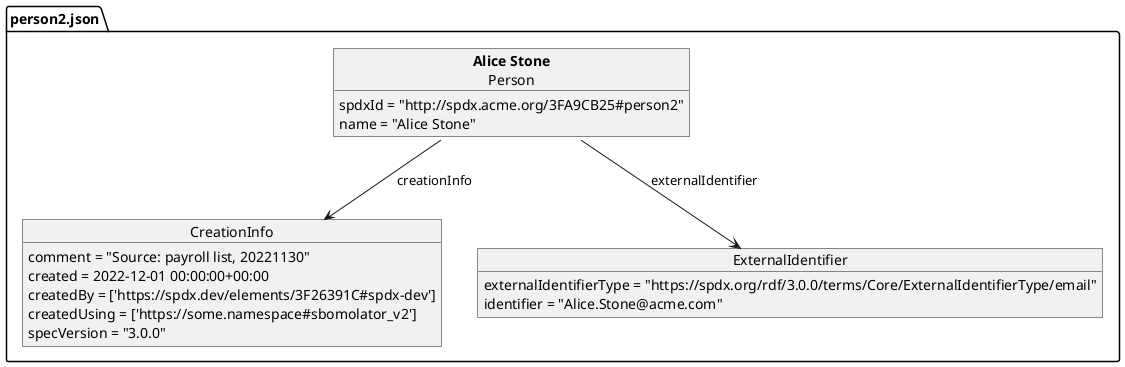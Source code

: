 @startuml
Package "person2.json" as 290c1ac2a89905d8c578ab29d9613557 {
object "<b>Alice Stone</b>\nPerson" as 290c1ac2a89905d8c578ab29d9613557_o1
object "CreationInfo" as 290c1ac2a89905d8c578ab29d9613557_o2
object "ExternalIdentifier" as 290c1ac2a89905d8c578ab29d9613557_o3
}
290c1ac2a89905d8c578ab29d9613557_o1 : spdxId = "http://spdx.acme.org/3FA9CB25#person2"
290c1ac2a89905d8c578ab29d9613557_o2 : comment = "Source: payroll list, 20221130"
290c1ac2a89905d8c578ab29d9613557_o2 : created = 2022-12-01 00:00:00+00:00
290c1ac2a89905d8c578ab29d9613557_o2 : createdBy = ['https://spdx.dev/elements/3F26391C#spdx-dev']
290c1ac2a89905d8c578ab29d9613557_o2 : createdUsing = ['https://some.namespace#sbomolator_v2']
290c1ac2a89905d8c578ab29d9613557_o2 : specVersion = "3.0.0"
290c1ac2a89905d8c578ab29d9613557_o1::creationInfo --> 290c1ac2a89905d8c578ab29d9613557_o2 : creationInfo
290c1ac2a89905d8c578ab29d9613557_o3 : externalIdentifierType = "https://spdx.org/rdf/3.0.0/terms/Core/ExternalIdentifierType/email"
290c1ac2a89905d8c578ab29d9613557_o3 : identifier = "Alice.Stone@acme.com"
290c1ac2a89905d8c578ab29d9613557_o1::externalIdentifier --> 290c1ac2a89905d8c578ab29d9613557_o3 : externalIdentifier
290c1ac2a89905d8c578ab29d9613557_o1 : name = "Alice Stone"
@enduml
